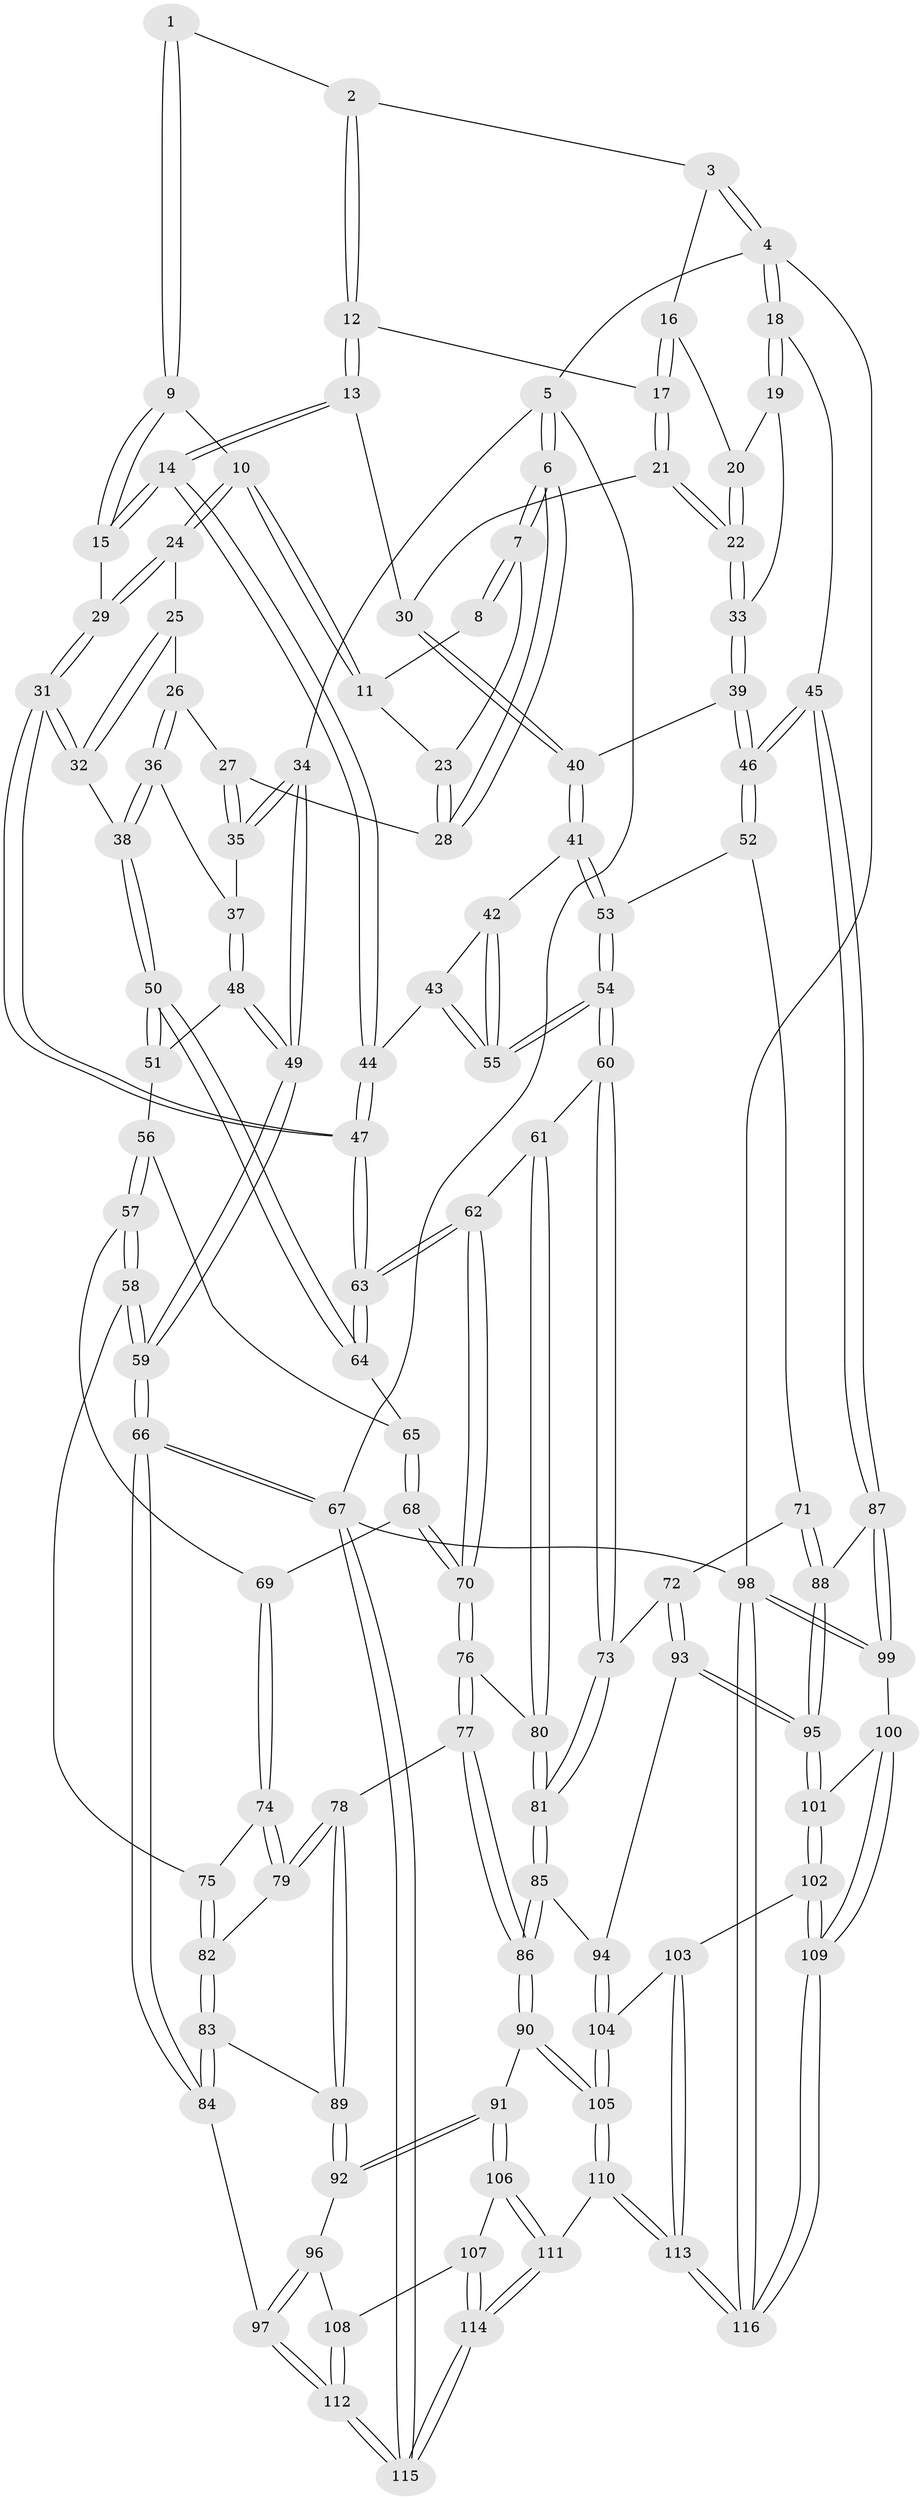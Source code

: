 // coarse degree distribution, {2: 0.13793103448275862, 4: 0.29310344827586204, 3: 0.4827586206896552, 5: 0.06896551724137931, 6: 0.017241379310344827}
// Generated by graph-tools (version 1.1) at 2025/54/03/04/25 22:54:26]
// undirected, 116 vertices, 287 edges
graph export_dot {
  node [color=gray90,style=filled];
  1 [pos="+0.45162225463694217+0"];
  2 [pos="+0.6201346055051987+0"];
  3 [pos="+0.951185732684489+0"];
  4 [pos="+1+0"];
  5 [pos="+0+0"];
  6 [pos="+0+0"];
  7 [pos="+0+0"];
  8 [pos="+0.04419485453746692+0"];
  9 [pos="+0.3769922668528449+0.06778430110938481"];
  10 [pos="+0.3326489294157721+0.08319138366811629"];
  11 [pos="+0.25831205840007504+0.06161444588220573"];
  12 [pos="+0.635188969545441+0.07205204265543882"];
  13 [pos="+0.629525146711081+0.15209977846884068"];
  14 [pos="+0.5414724035458395+0.25173852300204014"];
  15 [pos="+0.37838159915947805+0.07001927578485238"];
  16 [pos="+0.8965319305087432+0"];
  17 [pos="+0.7936217554400582+0.0771909033512422"];
  18 [pos="+1+0.08742175432996065"];
  19 [pos="+0.9689634802772175+0.17084481959625183"];
  20 [pos="+0.8955519556156133+0"];
  21 [pos="+0.7927360975916488+0.17013712709399842"];
  22 [pos="+0.8678484381768244+0.1886830679127525"];
  23 [pos="+0.18072335007042586+0.08526683215300283"];
  24 [pos="+0.2668321550990182+0.16391533146792026"];
  25 [pos="+0.21060736884517794+0.17292435599228226"];
  26 [pos="+0.1670384274017936+0.16840183152693147"];
  27 [pos="+0.16546398778000362+0.1670465450041655"];
  28 [pos="+0.16584991574503008+0.15996269032811047"];
  29 [pos="+0.32592812839496854+0.27262035178225036"];
  30 [pos="+0.7348377608381149+0.17715599610415822"];
  31 [pos="+0.34726778236959455+0.358658148780412"];
  32 [pos="+0.2860426541098947+0.3434667673699663"];
  33 [pos="+0.8854878174957099+0.2064472791588825"];
  34 [pos="+0+0.11826912882867076"];
  35 [pos="+0+0.18664724683482048"];
  36 [pos="+0.17400978720373866+0.3248841420986983"];
  37 [pos="+0.14172317256972286+0.3234077210616007"];
  38 [pos="+0.18655640594429973+0.3332728546690892"];
  39 [pos="+0.8903983384927683+0.3101751031584895"];
  40 [pos="+0.7696057993766227+0.3346543393367065"];
  41 [pos="+0.7506003098822599+0.3472341446512414"];
  42 [pos="+0.7449336466956821+0.34709146276881697"];
  43 [pos="+0.6146816272598133+0.3247171770521846"];
  44 [pos="+0.538168978429844+0.2684391565157363"];
  45 [pos="+1+0.5397733032526778"];
  46 [pos="+1+0.5192367148652774"];
  47 [pos="+0.3974204459367235+0.3941853285917532"];
  48 [pos="+0.05639057603429756+0.36950698321782244"];
  49 [pos="+0+0.19417763202582677"];
  50 [pos="+0.1551283684575075+0.42137881343212363"];
  51 [pos="+0.058608087838656606+0.38971437940064707"];
  52 [pos="+0.786324246851451+0.48913544601639586"];
  53 [pos="+0.7829772390495808+0.48773425363486983"];
  54 [pos="+0.665454357215401+0.5103568388414772"];
  55 [pos="+0.6649107907293712+0.5065832493779686"];
  56 [pos="+0.05859814509108931+0.4024369949103957"];
  57 [pos="+0+0.5048841430087292"];
  58 [pos="+0+0.530351133640507"];
  59 [pos="+0+0.5640964561634846"];
  60 [pos="+0.639183407756207+0.5433854432613242"];
  61 [pos="+0.6084878996011438+0.542442554751592"];
  62 [pos="+0.3987458175628412+0.452135273552006"];
  63 [pos="+0.39607164466187106+0.43615139077866333"];
  64 [pos="+0.1418647060132583+0.4823343923627056"];
  65 [pos="+0.13875173447654862+0.48578785000960073"];
  66 [pos="+0+0.7423452275369182"];
  67 [pos="+0+1"];
  68 [pos="+0.12815912524946113+0.5142107365490115"];
  69 [pos="+0.12754123166974046+0.5158550993357269"];
  70 [pos="+0.38608160406871544+0.4966450828343174"];
  71 [pos="+0.7557301222549206+0.6584142570426785"];
  72 [pos="+0.7312799109956788+0.671234713591999"];
  73 [pos="+0.6576404972775406+0.5856458123476453"];
  74 [pos="+0.1492612039638498+0.5727153938874702"];
  75 [pos="+0.04482276214667995+0.5784971765253752"];
  76 [pos="+0.3665812999074469+0.5655390180574084"];
  77 [pos="+0.3495061098165126+0.5967944104500251"];
  78 [pos="+0.3428067975015139+0.6017113386590767"];
  79 [pos="+0.1502991146267343+0.574781533013075"];
  80 [pos="+0.5383665041660789+0.6415799440271953"];
  81 [pos="+0.5589374750672462+0.7173576055998577"];
  82 [pos="+0.10583427730623222+0.6617995725813335"];
  83 [pos="+0.08275893435235243+0.7160024505652245"];
  84 [pos="+0+0.7738278126292399"];
  85 [pos="+0.5554164935245266+0.7771967936268135"];
  86 [pos="+0.517294691099987+0.790835037715766"];
  87 [pos="+1+0.569426033386166"];
  88 [pos="+1+0.6006958657737761"];
  89 [pos="+0.2806484766618241+0.7311713306602385"];
  90 [pos="+0.476878279604897+0.8413894620913475"];
  91 [pos="+0.3522195519305501+0.851244289441133"];
  92 [pos="+0.2926450686693382+0.793535708242946"];
  93 [pos="+0.7082924589031956+0.7661615336625525"];
  94 [pos="+0.5998281126228457+0.7857052669595843"];
  95 [pos="+0.7765437098233573+0.8310553639102638"];
  96 [pos="+0.20134012896792677+0.8557635956825608"];
  97 [pos="+0.10352677673508959+0.8849616221499514"];
  98 [pos="+1+1"];
  99 [pos="+1+0.7387409528159544"];
  100 [pos="+0.9716314789860621+0.8518683734419712"];
  101 [pos="+0.7789078612368538+0.8377512263302067"];
  102 [pos="+0.7778424986413345+0.8876766394681636"];
  103 [pos="+0.7326787308301383+0.9150120978684494"];
  104 [pos="+0.6322368854893676+0.9288896662031079"];
  105 [pos="+0.5328076856916524+1"];
  106 [pos="+0.3431014397778404+0.8808345370033865"];
  107 [pos="+0.29668574883970855+0.9351832854740575"];
  108 [pos="+0.25714463995981623+0.9342874142626694"];
  109 [pos="+0.853786949885484+1"];
  110 [pos="+0.5243249728976281+1"];
  111 [pos="+0.48125383171868397+1"];
  112 [pos="+0.12736080176104292+1"];
  113 [pos="+0.5789144179691633+1"];
  114 [pos="+0.3033076977536632+1"];
  115 [pos="+0.11124584693440685+1"];
  116 [pos="+0.9402557930947765+1"];
  1 -- 2;
  1 -- 9;
  1 -- 9;
  2 -- 3;
  2 -- 12;
  2 -- 12;
  3 -- 4;
  3 -- 4;
  3 -- 16;
  4 -- 5;
  4 -- 18;
  4 -- 18;
  4 -- 98;
  5 -- 6;
  5 -- 6;
  5 -- 34;
  5 -- 67;
  6 -- 7;
  6 -- 7;
  6 -- 28;
  6 -- 28;
  7 -- 8;
  7 -- 8;
  7 -- 23;
  8 -- 11;
  9 -- 10;
  9 -- 15;
  9 -- 15;
  10 -- 11;
  10 -- 11;
  10 -- 24;
  10 -- 24;
  11 -- 23;
  12 -- 13;
  12 -- 13;
  12 -- 17;
  13 -- 14;
  13 -- 14;
  13 -- 30;
  14 -- 15;
  14 -- 15;
  14 -- 44;
  14 -- 44;
  15 -- 29;
  16 -- 17;
  16 -- 17;
  16 -- 20;
  17 -- 21;
  17 -- 21;
  18 -- 19;
  18 -- 19;
  18 -- 45;
  19 -- 20;
  19 -- 33;
  20 -- 22;
  20 -- 22;
  21 -- 22;
  21 -- 22;
  21 -- 30;
  22 -- 33;
  22 -- 33;
  23 -- 28;
  23 -- 28;
  24 -- 25;
  24 -- 29;
  24 -- 29;
  25 -- 26;
  25 -- 32;
  25 -- 32;
  26 -- 27;
  26 -- 36;
  26 -- 36;
  27 -- 28;
  27 -- 35;
  27 -- 35;
  29 -- 31;
  29 -- 31;
  30 -- 40;
  30 -- 40;
  31 -- 32;
  31 -- 32;
  31 -- 47;
  31 -- 47;
  32 -- 38;
  33 -- 39;
  33 -- 39;
  34 -- 35;
  34 -- 35;
  34 -- 49;
  34 -- 49;
  35 -- 37;
  36 -- 37;
  36 -- 38;
  36 -- 38;
  37 -- 48;
  37 -- 48;
  38 -- 50;
  38 -- 50;
  39 -- 40;
  39 -- 46;
  39 -- 46;
  40 -- 41;
  40 -- 41;
  41 -- 42;
  41 -- 53;
  41 -- 53;
  42 -- 43;
  42 -- 55;
  42 -- 55;
  43 -- 44;
  43 -- 55;
  43 -- 55;
  44 -- 47;
  44 -- 47;
  45 -- 46;
  45 -- 46;
  45 -- 87;
  45 -- 87;
  46 -- 52;
  46 -- 52;
  47 -- 63;
  47 -- 63;
  48 -- 49;
  48 -- 49;
  48 -- 51;
  49 -- 59;
  49 -- 59;
  50 -- 51;
  50 -- 51;
  50 -- 64;
  50 -- 64;
  51 -- 56;
  52 -- 53;
  52 -- 71;
  53 -- 54;
  53 -- 54;
  54 -- 55;
  54 -- 55;
  54 -- 60;
  54 -- 60;
  56 -- 57;
  56 -- 57;
  56 -- 65;
  57 -- 58;
  57 -- 58;
  57 -- 69;
  58 -- 59;
  58 -- 59;
  58 -- 75;
  59 -- 66;
  59 -- 66;
  60 -- 61;
  60 -- 73;
  60 -- 73;
  61 -- 62;
  61 -- 80;
  61 -- 80;
  62 -- 63;
  62 -- 63;
  62 -- 70;
  62 -- 70;
  63 -- 64;
  63 -- 64;
  64 -- 65;
  65 -- 68;
  65 -- 68;
  66 -- 67;
  66 -- 67;
  66 -- 84;
  66 -- 84;
  67 -- 115;
  67 -- 115;
  67 -- 98;
  68 -- 69;
  68 -- 70;
  68 -- 70;
  69 -- 74;
  69 -- 74;
  70 -- 76;
  70 -- 76;
  71 -- 72;
  71 -- 88;
  71 -- 88;
  72 -- 73;
  72 -- 93;
  72 -- 93;
  73 -- 81;
  73 -- 81;
  74 -- 75;
  74 -- 79;
  74 -- 79;
  75 -- 82;
  75 -- 82;
  76 -- 77;
  76 -- 77;
  76 -- 80;
  77 -- 78;
  77 -- 86;
  77 -- 86;
  78 -- 79;
  78 -- 79;
  78 -- 89;
  78 -- 89;
  79 -- 82;
  80 -- 81;
  80 -- 81;
  81 -- 85;
  81 -- 85;
  82 -- 83;
  82 -- 83;
  83 -- 84;
  83 -- 84;
  83 -- 89;
  84 -- 97;
  85 -- 86;
  85 -- 86;
  85 -- 94;
  86 -- 90;
  86 -- 90;
  87 -- 88;
  87 -- 99;
  87 -- 99;
  88 -- 95;
  88 -- 95;
  89 -- 92;
  89 -- 92;
  90 -- 91;
  90 -- 105;
  90 -- 105;
  91 -- 92;
  91 -- 92;
  91 -- 106;
  91 -- 106;
  92 -- 96;
  93 -- 94;
  93 -- 95;
  93 -- 95;
  94 -- 104;
  94 -- 104;
  95 -- 101;
  95 -- 101;
  96 -- 97;
  96 -- 97;
  96 -- 108;
  97 -- 112;
  97 -- 112;
  98 -- 99;
  98 -- 99;
  98 -- 116;
  98 -- 116;
  99 -- 100;
  100 -- 101;
  100 -- 109;
  100 -- 109;
  101 -- 102;
  101 -- 102;
  102 -- 103;
  102 -- 109;
  102 -- 109;
  103 -- 104;
  103 -- 113;
  103 -- 113;
  104 -- 105;
  104 -- 105;
  105 -- 110;
  105 -- 110;
  106 -- 107;
  106 -- 111;
  106 -- 111;
  107 -- 108;
  107 -- 114;
  107 -- 114;
  108 -- 112;
  108 -- 112;
  109 -- 116;
  109 -- 116;
  110 -- 111;
  110 -- 113;
  110 -- 113;
  111 -- 114;
  111 -- 114;
  112 -- 115;
  112 -- 115;
  113 -- 116;
  113 -- 116;
  114 -- 115;
  114 -- 115;
}
